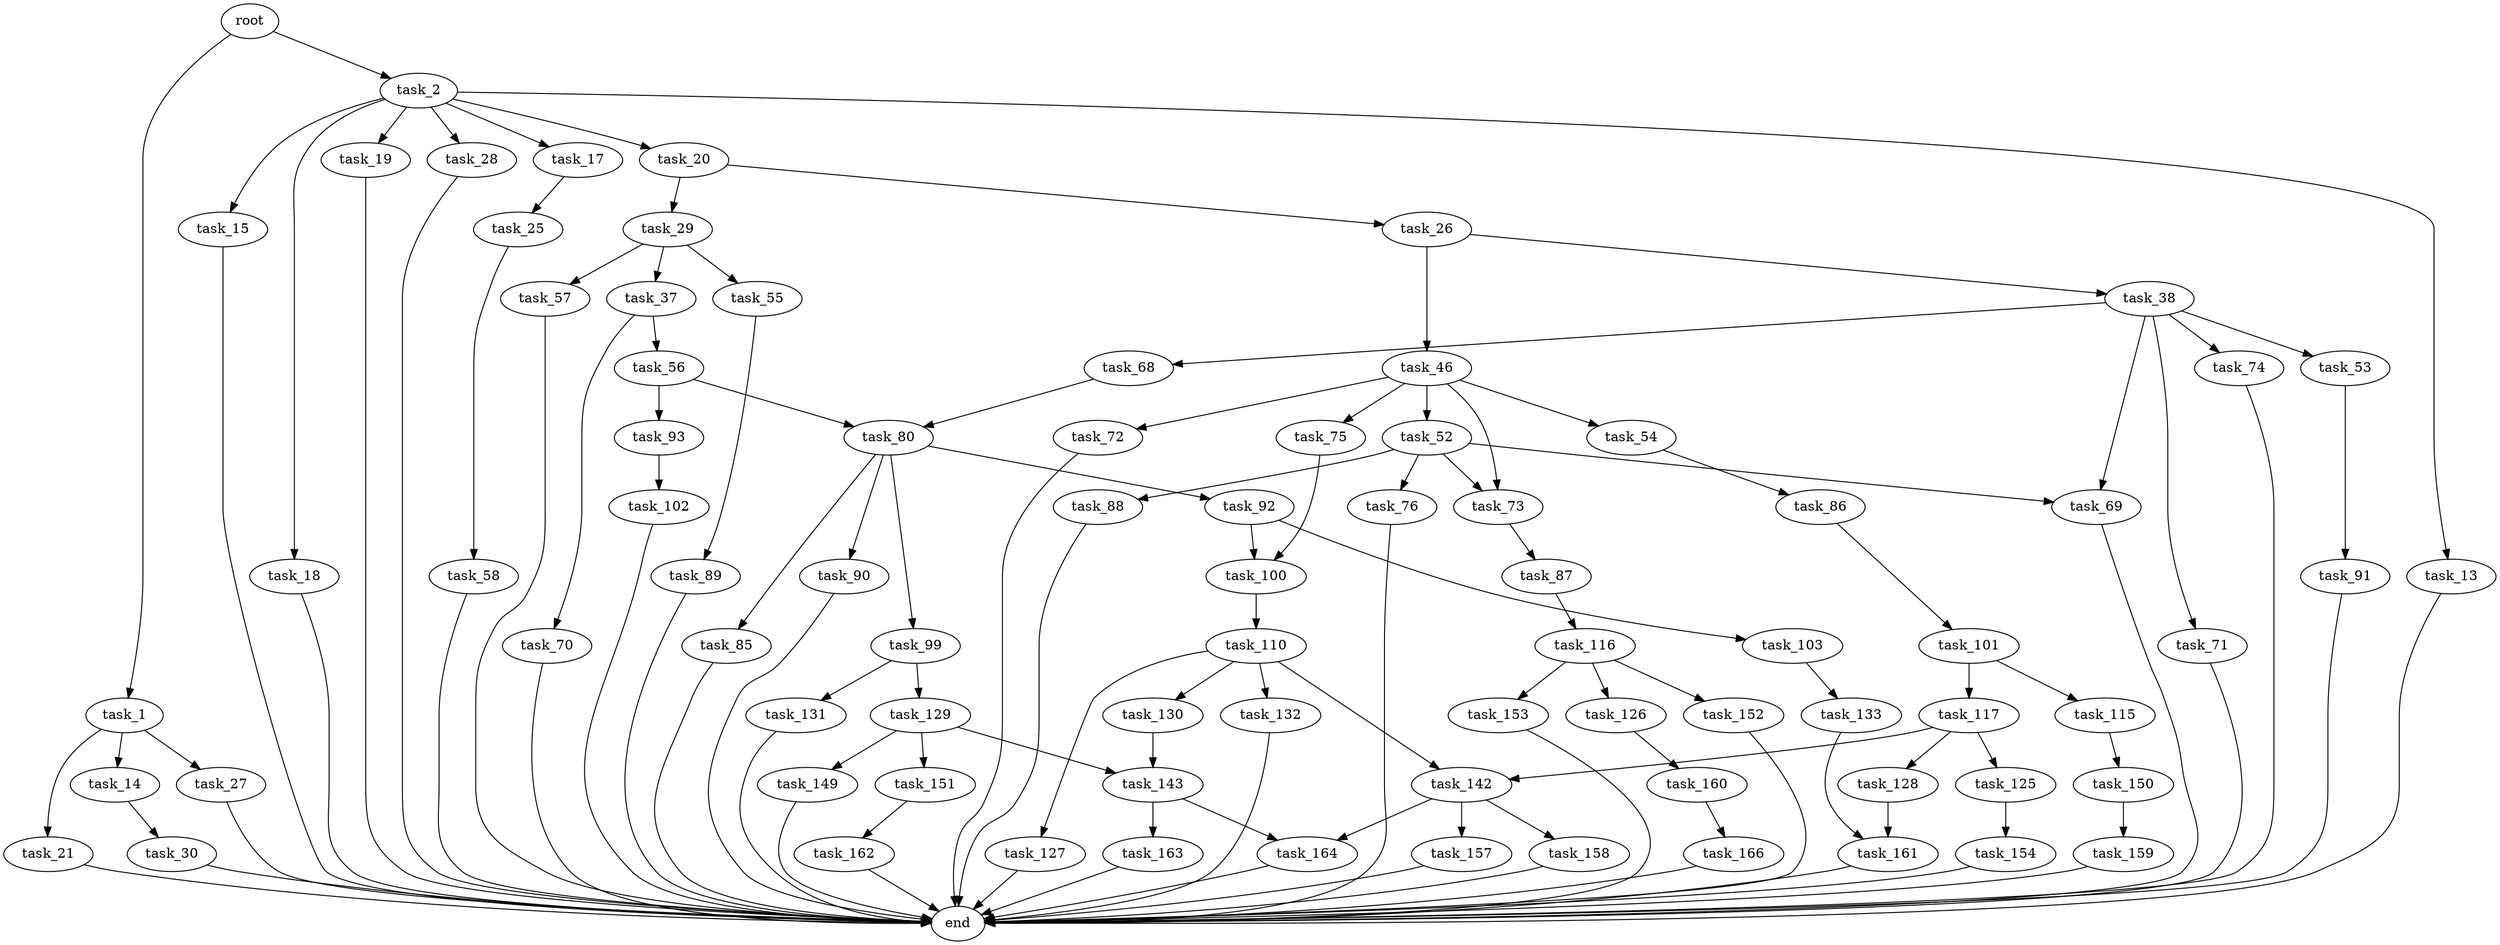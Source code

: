 digraph G {
  root [size="0.000000"];
  task_1 [size="1203605875088.000000"];
  task_2 [size="1047349075223.000000"];
  task_14 [size="68719476736.000000"];
  task_21 [size="68719476736.000000"];
  task_27 [size="7942997144.000000"];
  task_13 [size="603865901350.000000"];
  task_15 [size="24451871160.000000"];
  task_17 [size="373949175095.000000"];
  task_18 [size="40395307571.000000"];
  task_19 [size="1073741824000.000000"];
  task_20 [size="549755813888.000000"];
  task_28 [size="1073741824000.000000"];
  end [size="0.000000"];
  task_30 [size="12332118631.000000"];
  task_25 [size="197607080184.000000"];
  task_26 [size="231928233984.000000"];
  task_29 [size="28991029248.000000"];
  task_58 [size="3691862658.000000"];
  task_38 [size="670228905140.000000"];
  task_46 [size="3033499260.000000"];
  task_37 [size="43534868246.000000"];
  task_55 [size="68719476736.000000"];
  task_57 [size="927290395575.000000"];
  task_56 [size="8387367091.000000"];
  task_70 [size="1073741824000.000000"];
  task_53 [size="28991029248.000000"];
  task_68 [size="110140138854.000000"];
  task_69 [size="912925943.000000"];
  task_71 [size="549755813888.000000"];
  task_74 [size="151644576492.000000"];
  task_52 [size="184848478944.000000"];
  task_54 [size="3016462964.000000"];
  task_72 [size="17813409220.000000"];
  task_73 [size="17702503088.000000"];
  task_75 [size="4027920737.000000"];
  task_76 [size="24153160185.000000"];
  task_88 [size="782757789696.000000"];
  task_91 [size="762642291788.000000"];
  task_86 [size="28446204322.000000"];
  task_89 [size="456008326565.000000"];
  task_80 [size="1073741824000.000000"];
  task_93 [size="312421856832.000000"];
  task_87 [size="104231035380.000000"];
  task_100 [size="192519617399.000000"];
  task_85 [size="710519671116.000000"];
  task_90 [size="76736504568.000000"];
  task_92 [size="68719476736.000000"];
  task_99 [size="15120249880.000000"];
  task_101 [size="28991029248.000000"];
  task_116 [size="8589934592.000000"];
  task_103 [size="223604205088.000000"];
  task_102 [size="9830158651.000000"];
  task_129 [size="719767289072.000000"];
  task_131 [size="105397545316.000000"];
  task_110 [size="231928233984.000000"];
  task_115 [size="6198510965.000000"];
  task_117 [size="8111397806.000000"];
  task_133 [size="68719476736.000000"];
  task_127 [size="6292728024.000000"];
  task_130 [size="68719476736.000000"];
  task_132 [size="17257389097.000000"];
  task_142 [size="6498615932.000000"];
  task_150 [size="11684199703.000000"];
  task_126 [size="15157772030.000000"];
  task_152 [size="683660961724.000000"];
  task_153 [size="1248095849.000000"];
  task_125 [size="3715867241.000000"];
  task_128 [size="37470413538.000000"];
  task_154 [size="782757789696.000000"];
  task_160 [size="221232234938.000000"];
  task_161 [size="35736610706.000000"];
  task_143 [size="782757789696.000000"];
  task_149 [size="8133456961.000000"];
  task_151 [size="134217728000.000000"];
  task_157 [size="1322350104.000000"];
  task_158 [size="91866739210.000000"];
  task_164 [size="47432633287.000000"];
  task_163 [size="368293445632.000000"];
  task_159 [size="368293445632.000000"];
  task_162 [size="1093773383.000000"];
  task_166 [size="109978870154.000000"];

  root -> task_1 [size="1.000000"];
  root -> task_2 [size="1.000000"];
  task_1 -> task_14 [size="838860800.000000"];
  task_1 -> task_21 [size="838860800.000000"];
  task_1 -> task_27 [size="838860800.000000"];
  task_2 -> task_13 [size="838860800.000000"];
  task_2 -> task_15 [size="838860800.000000"];
  task_2 -> task_17 [size="838860800.000000"];
  task_2 -> task_18 [size="838860800.000000"];
  task_2 -> task_19 [size="838860800.000000"];
  task_2 -> task_20 [size="838860800.000000"];
  task_2 -> task_28 [size="838860800.000000"];
  task_14 -> task_30 [size="134217728.000000"];
  task_21 -> end [size="1.000000"];
  task_27 -> end [size="1.000000"];
  task_13 -> end [size="1.000000"];
  task_15 -> end [size="1.000000"];
  task_17 -> task_25 [size="301989888.000000"];
  task_18 -> end [size="1.000000"];
  task_19 -> end [size="1.000000"];
  task_20 -> task_26 [size="536870912.000000"];
  task_20 -> task_29 [size="536870912.000000"];
  task_28 -> end [size="1.000000"];
  task_30 -> end [size="1.000000"];
  task_25 -> task_58 [size="134217728.000000"];
  task_26 -> task_38 [size="301989888.000000"];
  task_26 -> task_46 [size="301989888.000000"];
  task_29 -> task_37 [size="75497472.000000"];
  task_29 -> task_55 [size="75497472.000000"];
  task_29 -> task_57 [size="75497472.000000"];
  task_58 -> end [size="1.000000"];
  task_38 -> task_53 [size="838860800.000000"];
  task_38 -> task_68 [size="838860800.000000"];
  task_38 -> task_69 [size="838860800.000000"];
  task_38 -> task_71 [size="838860800.000000"];
  task_38 -> task_74 [size="838860800.000000"];
  task_46 -> task_52 [size="301989888.000000"];
  task_46 -> task_54 [size="301989888.000000"];
  task_46 -> task_72 [size="301989888.000000"];
  task_46 -> task_73 [size="301989888.000000"];
  task_46 -> task_75 [size="301989888.000000"];
  task_37 -> task_56 [size="209715200.000000"];
  task_37 -> task_70 [size="209715200.000000"];
  task_55 -> task_89 [size="134217728.000000"];
  task_57 -> end [size="1.000000"];
  task_56 -> task_80 [size="209715200.000000"];
  task_56 -> task_93 [size="209715200.000000"];
  task_70 -> end [size="1.000000"];
  task_53 -> task_91 [size="75497472.000000"];
  task_68 -> task_80 [size="301989888.000000"];
  task_69 -> end [size="1.000000"];
  task_71 -> end [size="1.000000"];
  task_74 -> end [size="1.000000"];
  task_52 -> task_69 [size="134217728.000000"];
  task_52 -> task_73 [size="134217728.000000"];
  task_52 -> task_76 [size="134217728.000000"];
  task_52 -> task_88 [size="134217728.000000"];
  task_54 -> task_86 [size="134217728.000000"];
  task_72 -> end [size="1.000000"];
  task_73 -> task_87 [size="536870912.000000"];
  task_75 -> task_100 [size="75497472.000000"];
  task_76 -> end [size="1.000000"];
  task_88 -> end [size="1.000000"];
  task_91 -> end [size="1.000000"];
  task_86 -> task_101 [size="536870912.000000"];
  task_89 -> end [size="1.000000"];
  task_80 -> task_85 [size="838860800.000000"];
  task_80 -> task_90 [size="838860800.000000"];
  task_80 -> task_92 [size="838860800.000000"];
  task_80 -> task_99 [size="838860800.000000"];
  task_93 -> task_102 [size="301989888.000000"];
  task_87 -> task_116 [size="134217728.000000"];
  task_100 -> task_110 [size="209715200.000000"];
  task_85 -> end [size="1.000000"];
  task_90 -> end [size="1.000000"];
  task_92 -> task_100 [size="134217728.000000"];
  task_92 -> task_103 [size="134217728.000000"];
  task_99 -> task_129 [size="411041792.000000"];
  task_99 -> task_131 [size="411041792.000000"];
  task_101 -> task_115 [size="75497472.000000"];
  task_101 -> task_117 [size="75497472.000000"];
  task_116 -> task_126 [size="33554432.000000"];
  task_116 -> task_152 [size="33554432.000000"];
  task_116 -> task_153 [size="33554432.000000"];
  task_103 -> task_133 [size="209715200.000000"];
  task_102 -> end [size="1.000000"];
  task_129 -> task_143 [size="536870912.000000"];
  task_129 -> task_149 [size="536870912.000000"];
  task_129 -> task_151 [size="536870912.000000"];
  task_131 -> end [size="1.000000"];
  task_110 -> task_127 [size="301989888.000000"];
  task_110 -> task_130 [size="301989888.000000"];
  task_110 -> task_132 [size="301989888.000000"];
  task_110 -> task_142 [size="301989888.000000"];
  task_115 -> task_150 [size="411041792.000000"];
  task_117 -> task_125 [size="134217728.000000"];
  task_117 -> task_128 [size="134217728.000000"];
  task_117 -> task_142 [size="134217728.000000"];
  task_133 -> task_161 [size="134217728.000000"];
  task_127 -> end [size="1.000000"];
  task_130 -> task_143 [size="134217728.000000"];
  task_132 -> end [size="1.000000"];
  task_142 -> task_157 [size="411041792.000000"];
  task_142 -> task_158 [size="411041792.000000"];
  task_142 -> task_164 [size="411041792.000000"];
  task_150 -> task_159 [size="411041792.000000"];
  task_126 -> task_160 [size="301989888.000000"];
  task_152 -> end [size="1.000000"];
  task_153 -> end [size="1.000000"];
  task_125 -> task_154 [size="75497472.000000"];
  task_128 -> task_161 [size="838860800.000000"];
  task_154 -> end [size="1.000000"];
  task_160 -> task_166 [size="679477248.000000"];
  task_161 -> end [size="1.000000"];
  task_143 -> task_163 [size="679477248.000000"];
  task_143 -> task_164 [size="679477248.000000"];
  task_149 -> end [size="1.000000"];
  task_151 -> task_162 [size="209715200.000000"];
  task_157 -> end [size="1.000000"];
  task_158 -> end [size="1.000000"];
  task_164 -> end [size="1.000000"];
  task_163 -> end [size="1.000000"];
  task_159 -> end [size="1.000000"];
  task_162 -> end [size="1.000000"];
  task_166 -> end [size="1.000000"];
}
